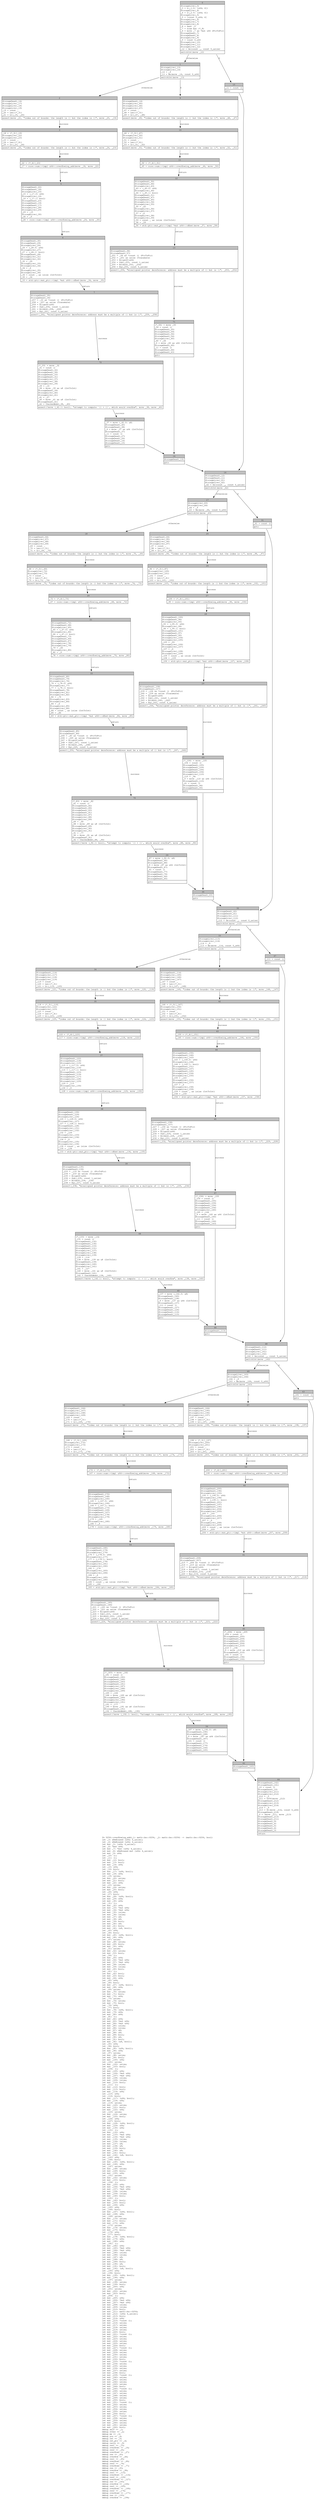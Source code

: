 digraph Mir_0_14005 {
    graph [fontname="Courier, monospace"];
    node [fontname="Courier, monospace"];
    edge [fontname="Courier, monospace"];
    label=<fn U256::overflowing_add(_1: math::bn::U256, _2: math::bn::U256) -&gt; (math::bn::U256, bool)<br align="left"/>let _3: &amp;ReErased [u64; 4_usize];<br align="left"/>let _4: &amp;ReErased [u64; 4_usize];<br align="left"/>let mut _5: [u64; 4_usize];<br align="left"/>let _6: *mut u64;<br align="left"/>let mut _7: *mut [u64; 4_usize];<br align="left"/>let mut _8: &amp;ReErased mut [u64; 4_usize];<br align="left"/>let mut _9: u64;<br align="left"/>let _10: ();<br align="left"/>let _11: ();<br align="left"/>let mut _12: bool;<br align="left"/>let mut _13: bool;<br align="left"/>let mut _14: u64;<br align="left"/>let _15: u64;<br align="left"/>let _16: bool;<br align="left"/>let mut _17: (u64, bool);<br align="left"/>let mut _18: u64;<br align="left"/>let _19: usize;<br align="left"/>let mut _20: usize;<br align="left"/>let mut _21: bool;<br align="left"/>let mut _22: u64;<br align="left"/>let _23: usize;<br align="left"/>let mut _24: usize;<br align="left"/>let mut _25: bool;<br align="left"/>let _26: u64;<br align="left"/>let _27: bool;<br align="left"/>let mut _28: (u64, bool);<br align="left"/>let mut _29: u64;<br align="left"/>let mut _30: u64;<br align="left"/>let _31: ();<br align="left"/>let mut _32: u64;<br align="left"/>let mut _33: *mut u64;<br align="left"/>let mut _34: *mut u64;<br align="left"/>let mut _35: isize;<br align="left"/>let mut _36: isize;<br align="left"/>let mut _37: u8;<br align="left"/>let mut _38: u8;<br align="left"/>let mut _39: bool;<br align="left"/>let mut _40: u8;<br align="left"/>let mut _41: bool;<br align="left"/>let mut _42: (u8, bool);<br align="left"/>let _43: u64;<br align="left"/>let _44: bool;<br align="left"/>let mut _45: (u64, bool);<br align="left"/>let mut _46: u64;<br align="left"/>let _47: usize;<br align="left"/>let mut _48: usize;<br align="left"/>let mut _49: bool;<br align="left"/>let mut _50: u64;<br align="left"/>let _51: usize;<br align="left"/>let mut _52: usize;<br align="left"/>let mut _53: bool;<br align="left"/>let _54: ();<br align="left"/>let mut _55: u64;<br align="left"/>let mut _56: *mut u64;<br align="left"/>let mut _57: *mut u64;<br align="left"/>let mut _58: isize;<br align="left"/>let mut _59: isize;<br align="left"/>let mut _60: bool;<br align="left"/>let _61: ();<br align="left"/>let mut _62: bool;<br align="left"/>let mut _63: bool;<br align="left"/>let mut _64: u64;<br align="left"/>let _65: u64;<br align="left"/>let _66: bool;<br align="left"/>let mut _67: (u64, bool);<br align="left"/>let mut _68: u64;<br align="left"/>let _69: usize;<br align="left"/>let mut _70: usize;<br align="left"/>let mut _71: bool;<br align="left"/>let mut _72: u64;<br align="left"/>let _73: usize;<br align="left"/>let mut _74: usize;<br align="left"/>let mut _75: bool;<br align="left"/>let _76: u64;<br align="left"/>let _77: bool;<br align="left"/>let mut _78: (u64, bool);<br align="left"/>let mut _79: u64;<br align="left"/>let mut _80: u64;<br align="left"/>let _81: ();<br align="left"/>let mut _82: u64;<br align="left"/>let mut _83: *mut u64;<br align="left"/>let mut _84: *mut u64;<br align="left"/>let mut _85: isize;<br align="left"/>let mut _86: isize;<br align="left"/>let mut _87: u8;<br align="left"/>let mut _88: u8;<br align="left"/>let mut _89: bool;<br align="left"/>let mut _90: u8;<br align="left"/>let mut _91: bool;<br align="left"/>let mut _92: (u8, bool);<br align="left"/>let _93: u64;<br align="left"/>let _94: bool;<br align="left"/>let mut _95: (u64, bool);<br align="left"/>let mut _96: u64;<br align="left"/>let _97: usize;<br align="left"/>let mut _98: usize;<br align="left"/>let mut _99: bool;<br align="left"/>let mut _100: u64;<br align="left"/>let _101: usize;<br align="left"/>let mut _102: usize;<br align="left"/>let mut _103: bool;<br align="left"/>let _104: ();<br align="left"/>let mut _105: u64;<br align="left"/>let mut _106: *mut u64;<br align="left"/>let mut _107: *mut u64;<br align="left"/>let mut _108: isize;<br align="left"/>let mut _109: isize;<br align="left"/>let mut _110: bool;<br align="left"/>let _111: ();<br align="left"/>let mut _112: bool;<br align="left"/>let mut _113: bool;<br align="left"/>let mut _114: u64;<br align="left"/>let _115: u64;<br align="left"/>let _116: bool;<br align="left"/>let mut _117: (u64, bool);<br align="left"/>let mut _118: u64;<br align="left"/>let _119: usize;<br align="left"/>let mut _120: usize;<br align="left"/>let mut _121: bool;<br align="left"/>let mut _122: u64;<br align="left"/>let _123: usize;<br align="left"/>let mut _124: usize;<br align="left"/>let mut _125: bool;<br align="left"/>let _126: u64;<br align="left"/>let _127: bool;<br align="left"/>let mut _128: (u64, bool);<br align="left"/>let mut _129: u64;<br align="left"/>let mut _130: u64;<br align="left"/>let _131: ();<br align="left"/>let mut _132: u64;<br align="left"/>let mut _133: *mut u64;<br align="left"/>let mut _134: *mut u64;<br align="left"/>let mut _135: isize;<br align="left"/>let mut _136: isize;<br align="left"/>let mut _137: u8;<br align="left"/>let mut _138: u8;<br align="left"/>let mut _139: bool;<br align="left"/>let mut _140: u8;<br align="left"/>let mut _141: bool;<br align="left"/>let mut _142: (u8, bool);<br align="left"/>let _143: u64;<br align="left"/>let _144: bool;<br align="left"/>let mut _145: (u64, bool);<br align="left"/>let mut _146: u64;<br align="left"/>let _147: usize;<br align="left"/>let mut _148: usize;<br align="left"/>let mut _149: bool;<br align="left"/>let mut _150: u64;<br align="left"/>let _151: usize;<br align="left"/>let mut _152: usize;<br align="left"/>let mut _153: bool;<br align="left"/>let _154: ();<br align="left"/>let mut _155: u64;<br align="left"/>let mut _156: *mut u64;<br align="left"/>let mut _157: *mut u64;<br align="left"/>let mut _158: isize;<br align="left"/>let mut _159: isize;<br align="left"/>let mut _160: bool;<br align="left"/>let _161: ();<br align="left"/>let mut _162: bool;<br align="left"/>let mut _163: bool;<br align="left"/>let mut _164: u64;<br align="left"/>let _165: u64;<br align="left"/>let _166: bool;<br align="left"/>let mut _167: (u64, bool);<br align="left"/>let mut _168: u64;<br align="left"/>let _169: usize;<br align="left"/>let mut _170: usize;<br align="left"/>let mut _171: bool;<br align="left"/>let mut _172: u64;<br align="left"/>let _173: usize;<br align="left"/>let mut _174: usize;<br align="left"/>let mut _175: bool;<br align="left"/>let _176: u64;<br align="left"/>let _177: bool;<br align="left"/>let mut _178: (u64, bool);<br align="left"/>let mut _179: u64;<br align="left"/>let mut _180: u64;<br align="left"/>let _181: ();<br align="left"/>let mut _182: u64;<br align="left"/>let mut _183: *mut u64;<br align="left"/>let mut _184: *mut u64;<br align="left"/>let mut _185: isize;<br align="left"/>let mut _186: isize;<br align="left"/>let mut _187: u8;<br align="left"/>let mut _188: u8;<br align="left"/>let mut _189: bool;<br align="left"/>let mut _190: u8;<br align="left"/>let mut _191: bool;<br align="left"/>let mut _192: (u8, bool);<br align="left"/>let _193: u64;<br align="left"/>let _194: bool;<br align="left"/>let mut _195: (u64, bool);<br align="left"/>let mut _196: u64;<br align="left"/>let _197: usize;<br align="left"/>let mut _198: usize;<br align="left"/>let mut _199: bool;<br align="left"/>let mut _200: u64;<br align="left"/>let _201: usize;<br align="left"/>let mut _202: usize;<br align="left"/>let mut _203: bool;<br align="left"/>let _204: ();<br align="left"/>let mut _205: u64;<br align="left"/>let mut _206: *mut u64;<br align="left"/>let mut _207: *mut u64;<br align="left"/>let mut _208: isize;<br align="left"/>let mut _209: isize;<br align="left"/>let mut _210: bool;<br align="left"/>let mut _211: math::bn::U256;<br align="left"/>let mut _212: [u64; 4_usize];<br align="left"/>let mut _213: bool;<br align="left"/>let mut _214: u64;<br align="left"/>let mut _215: *const ();<br align="left"/>let mut _216: usize;<br align="left"/>let mut _217: usize;<br align="left"/>let mut _218: usize;<br align="left"/>let mut _219: usize;<br align="left"/>let mut _220: bool;<br align="left"/>let mut _221: *const ();<br align="left"/>let mut _222: usize;<br align="left"/>let mut _223: usize;<br align="left"/>let mut _224: usize;<br align="left"/>let mut _225: usize;<br align="left"/>let mut _226: bool;<br align="left"/>let mut _227: *const ();<br align="left"/>let mut _228: usize;<br align="left"/>let mut _229: usize;<br align="left"/>let mut _230: usize;<br align="left"/>let mut _231: usize;<br align="left"/>let mut _232: bool;<br align="left"/>let mut _233: *const ();<br align="left"/>let mut _234: usize;<br align="left"/>let mut _235: usize;<br align="left"/>let mut _236: usize;<br align="left"/>let mut _237: usize;<br align="left"/>let mut _238: bool;<br align="left"/>let mut _239: *const ();<br align="left"/>let mut _240: usize;<br align="left"/>let mut _241: usize;<br align="left"/>let mut _242: usize;<br align="left"/>let mut _243: usize;<br align="left"/>let mut _244: bool;<br align="left"/>let mut _245: *const ();<br align="left"/>let mut _246: usize;<br align="left"/>let mut _247: usize;<br align="left"/>let mut _248: usize;<br align="left"/>let mut _249: usize;<br align="left"/>let mut _250: bool;<br align="left"/>let mut _251: *const ();<br align="left"/>let mut _252: usize;<br align="left"/>let mut _253: usize;<br align="left"/>let mut _254: usize;<br align="left"/>let mut _255: usize;<br align="left"/>let mut _256: bool;<br align="left"/>let mut _257: *const ();<br align="left"/>let mut _258: usize;<br align="left"/>let mut _259: usize;<br align="left"/>let mut _260: usize;<br align="left"/>let mut _261: usize;<br align="left"/>let mut _262: bool;<br align="left"/>debug self =&gt; _1;<br align="left"/>debug other =&gt; _2;<br align="left"/>debug me =&gt; _3;<br align="left"/>debug you =&gt; _4;<br align="left"/>debug ret =&gt; _5;<br align="left"/>debug ret_ptr =&gt; _6;<br align="left"/>debug carry =&gt; _9;<br align="left"/>debug res1 =&gt; _15;<br align="left"/>debug overflow1 =&gt; _16;<br align="left"/>debug res2 =&gt; _26;<br align="left"/>debug overflow2 =&gt; _27;<br align="left"/>debug res =&gt; _43;<br align="left"/>debug overflow =&gt; _44;<br align="left"/>debug res1 =&gt; _65;<br align="left"/>debug overflow1 =&gt; _66;<br align="left"/>debug res2 =&gt; _76;<br align="left"/>debug overflow2 =&gt; _77;<br align="left"/>debug res =&gt; _93;<br align="left"/>debug overflow =&gt; _94;<br align="left"/>debug res1 =&gt; _115;<br align="left"/>debug overflow1 =&gt; _116;<br align="left"/>debug res2 =&gt; _126;<br align="left"/>debug overflow2 =&gt; _127;<br align="left"/>debug res =&gt; _143;<br align="left"/>debug overflow =&gt; _144;<br align="left"/>debug res1 =&gt; _165;<br align="left"/>debug overflow1 =&gt; _166;<br align="left"/>debug res2 =&gt; _176;<br align="left"/>debug overflow2 =&gt; _177;<br align="left"/>debug res =&gt; _193;<br align="left"/>debug overflow =&gt; _194;<br align="left"/>>;
    bb0__0_14005 [shape="none", label=<<table border="0" cellborder="1" cellspacing="0"><tr><td bgcolor="gray" align="center" colspan="1">0</td></tr><tr><td align="left" balign="left">StorageLive(_3)<br/>_3 = &amp;(_1.0: [u64; 4])<br/>StorageLive(_4)<br/>_4 = &amp;(_2.0: [u64; 4])<br/>StorageLive(_5)<br/>_5 = [const 0_u64; 4]<br/>StorageLive(_6)<br/>StorageLive(_7)<br/>StorageLive(_8)<br/>_8 = &amp;mut _5<br/>_7 = &amp;raw mut (*_8)<br/>_6 = move _7 as *mut u64 (PtrToPtr)<br/>StorageDead(_7)<br/>StorageDead(_8)<br/>StorageLive(_9)<br/>_9 = const 0_u64<br/>StorageLive(_10)<br/>StorageLive(_11)<br/>StorageLive(_12)<br/>_12 = Ge(const _, const 0_usize)<br/></td></tr><tr><td align="left">switchInt(move _12)</td></tr></table>>];
    bb1__0_14005 [shape="none", label=<<table border="0" cellborder="1" cellspacing="0"><tr><td bgcolor="gray" align="center" colspan="1">1</td></tr><tr><td align="left" balign="left">StorageLive(_13)<br/>StorageLive(_14)<br/>_14 = _9<br/>_13 = Ne(move _14, const 0_u64)<br/></td></tr><tr><td align="left">switchInt(move _13)</td></tr></table>>];
    bb2__0_14005 [shape="none", label=<<table border="0" cellborder="1" cellspacing="0"><tr><td bgcolor="gray" align="center" colspan="1">2</td></tr><tr><td align="left" balign="left">StorageDead(_14)<br/>StorageLive(_17)<br/>StorageLive(_18)<br/>StorageLive(_19)<br/>_19 = const _<br/>_20 = Len((*_3))<br/>_21 = Lt(_19, _20)<br/></td></tr><tr><td align="left">assert(move _21, &quot;index out of bounds: the length is {} but the index is {}&quot;, move _20, _19)</td></tr></table>>];
    bb3__0_14005 [shape="none", label=<<table border="0" cellborder="1" cellspacing="0"><tr><td bgcolor="gray" align="center" colspan="1">3</td></tr><tr><td align="left" balign="left">_18 = (*_3)[_19]<br/>StorageLive(_22)<br/>StorageLive(_23)<br/>_23 = const _<br/>_24 = Len((*_4))<br/>_25 = Lt(_23, _24)<br/></td></tr><tr><td align="left">assert(move _25, &quot;index out of bounds: the length is {} but the index is {}&quot;, move _24, _23)</td></tr></table>>];
    bb4__0_14005 [shape="none", label=<<table border="0" cellborder="1" cellspacing="0"><tr><td bgcolor="gray" align="center" colspan="1">4</td></tr><tr><td align="left" balign="left">_22 = (*_4)[_23]<br/></td></tr><tr><td align="left">_17 = core::num::&lt;impl u64&gt;::overflowing_add(move _18, move _22)</td></tr></table>>];
    bb5__0_14005 [shape="none", label=<<table border="0" cellborder="1" cellspacing="0"><tr><td bgcolor="gray" align="center" colspan="1">5</td></tr><tr><td align="left" balign="left">StorageDead(_22)<br/>StorageDead(_18)<br/>StorageLive(_15)<br/>_15 = (_17.0: u64)<br/>StorageLive(_16)<br/>_16 = (_17.1: bool)<br/>StorageDead(_23)<br/>StorageDead(_19)<br/>StorageDead(_17)<br/>StorageLive(_28)<br/>StorageLive(_29)<br/>_29 = _15<br/>StorageLive(_30)<br/>_30 = _9<br/></td></tr><tr><td align="left">_28 = core::num::&lt;impl u64&gt;::overflowing_add(move _29, move _30)</td></tr></table>>];
    bb6__0_14005 [shape="none", label=<<table border="0" cellborder="1" cellspacing="0"><tr><td bgcolor="gray" align="center" colspan="1">6</td></tr><tr><td align="left" balign="left">StorageDead(_30)<br/>StorageDead(_29)<br/>StorageLive(_26)<br/>_26 = (_28.0: u64)<br/>StorageLive(_27)<br/>_27 = (_28.1: bool)<br/>StorageDead(_28)<br/>StorageLive(_31)<br/>StorageLive(_32)<br/>_32 = _26<br/>StorageLive(_33)<br/>StorageLive(_34)<br/>_34 = _6<br/>StorageLive(_35)<br/>StorageLive(_36)<br/>_36 = const _ as isize (IntToInt)<br/>_35 = _36<br/></td></tr><tr><td align="left">_33 = std::ptr::mut_ptr::&lt;impl *mut u64&gt;::offset(move _34, move _35)</td></tr></table>>];
    bb7__0_14005 [shape="none", label=<<table border="0" cellborder="1" cellspacing="0"><tr><td bgcolor="gray" align="center" colspan="1">7</td></tr><tr><td align="left" balign="left">StorageDead(_35)<br/>StorageDead(_34)<br/>_257 = _33 as *const () (PtrToPtr)<br/>_258 = _257 as usize (Transmute)<br/>_259 = AlignOf(u64)<br/>_260 = Sub(_259, const 1_usize)<br/>_261 = BitAnd(_258, _260)<br/>_262 = Eq(_261, const 0_usize)<br/></td></tr><tr><td align="left">assert(_262, &quot;misaligned pointer dereference: address must be a multiple of {} but is {}&quot;, _259, _258)</td></tr></table>>];
    bb8__0_14005 [shape="none", label=<<table border="0" cellborder="1" cellspacing="0"><tr><td bgcolor="gray" align="center" colspan="1">8</td></tr><tr><td align="left" balign="left">_37 = move (_42.0: u8)<br/>StorageDead(_40)<br/>StorageDead(_38)<br/>_9 = move _37 as u64 (IntToInt)<br/>StorageDead(_37)<br/>_11 = const ()<br/>StorageDead(_27)<br/>StorageDead(_26)<br/>StorageDead(_16)<br/>StorageDead(_15)<br/></td></tr><tr><td align="left">goto</td></tr></table>>];
    bb9__0_14005 [shape="none", label=<<table border="0" cellborder="1" cellspacing="0"><tr><td bgcolor="gray" align="center" colspan="1">9</td></tr><tr><td align="left" balign="left">StorageDead(_14)<br/>StorageLive(_45)<br/>StorageLive(_46)<br/>StorageLive(_47)<br/>_47 = const _<br/>_48 = Len((*_3))<br/>_49 = Lt(_47, _48)<br/></td></tr><tr><td align="left">assert(move _49, &quot;index out of bounds: the length is {} but the index is {}&quot;, move _48, _47)</td></tr></table>>];
    bb10__0_14005 [shape="none", label=<<table border="0" cellborder="1" cellspacing="0"><tr><td bgcolor="gray" align="center" colspan="1">10</td></tr><tr><td align="left" balign="left">_46 = (*_3)[_47]<br/>StorageLive(_50)<br/>StorageLive(_51)<br/>_51 = const _<br/>_52 = Len((*_4))<br/>_53 = Lt(_51, _52)<br/></td></tr><tr><td align="left">assert(move _53, &quot;index out of bounds: the length is {} but the index is {}&quot;, move _52, _51)</td></tr></table>>];
    bb11__0_14005 [shape="none", label=<<table border="0" cellborder="1" cellspacing="0"><tr><td bgcolor="gray" align="center" colspan="1">11</td></tr><tr><td align="left" balign="left">_50 = (*_4)[_51]<br/></td></tr><tr><td align="left">_45 = core::num::&lt;impl u64&gt;::overflowing_add(move _46, move _50)</td></tr></table>>];
    bb12__0_14005 [shape="none", label=<<table border="0" cellborder="1" cellspacing="0"><tr><td bgcolor="gray" align="center" colspan="1">12</td></tr><tr><td align="left" balign="left">StorageDead(_50)<br/>StorageDead(_46)<br/>StorageLive(_43)<br/>_43 = (_45.0: u64)<br/>StorageLive(_44)<br/>_44 = (_45.1: bool)<br/>StorageDead(_51)<br/>StorageDead(_47)<br/>StorageDead(_45)<br/>StorageLive(_54)<br/>StorageLive(_55)<br/>_55 = _43<br/>StorageLive(_56)<br/>StorageLive(_57)<br/>_57 = _6<br/>StorageLive(_58)<br/>StorageLive(_59)<br/>_59 = const _ as isize (IntToInt)<br/>_58 = _59<br/></td></tr><tr><td align="left">_56 = std::ptr::mut_ptr::&lt;impl *mut u64&gt;::offset(move _57, move _58)</td></tr></table>>];
    bb13__0_14005 [shape="none", label=<<table border="0" cellborder="1" cellspacing="0"><tr><td bgcolor="gray" align="center" colspan="1">13</td></tr><tr><td align="left" balign="left">StorageDead(_58)<br/>StorageDead(_57)<br/>_251 = _56 as *const () (PtrToPtr)<br/>_252 = _251 as usize (Transmute)<br/>_253 = AlignOf(u64)<br/>_254 = Sub(_253, const 1_usize)<br/>_255 = BitAnd(_252, _254)<br/>_256 = Eq(_255, const 0_usize)<br/></td></tr><tr><td align="left">assert(_256, &quot;misaligned pointer dereference: address must be a multiple of {} but is {}&quot;, _253, _252)</td></tr></table>>];
    bb14__0_14005 [shape="none", label=<<table border="0" cellborder="1" cellspacing="0"><tr><td bgcolor="gray" align="center" colspan="1">14</td></tr><tr><td align="left" balign="left">StorageDead(_13)<br/></td></tr><tr><td align="left">goto</td></tr></table>>];
    bb15__0_14005 [shape="none", label=<<table border="0" cellborder="1" cellspacing="0"><tr><td bgcolor="gray" align="center" colspan="1">15</td></tr><tr><td align="left" balign="left">_11 = const ()<br/></td></tr><tr><td align="left">goto</td></tr></table>>];
    bb16__0_14005 [shape="none", label=<<table border="0" cellborder="1" cellspacing="0"><tr><td bgcolor="gray" align="center" colspan="1">16</td></tr><tr><td align="left" balign="left">StorageDead(_12)<br/>StorageDead(_11)<br/>StorageLive(_61)<br/>StorageLive(_62)<br/>_62 = Ge(const _, const 0_usize)<br/></td></tr><tr><td align="left">switchInt(move _62)</td></tr></table>>];
    bb17__0_14005 [shape="none", label=<<table border="0" cellborder="1" cellspacing="0"><tr><td bgcolor="gray" align="center" colspan="1">17</td></tr><tr><td align="left" balign="left">StorageLive(_63)<br/>StorageLive(_64)<br/>_64 = _9<br/>_63 = Ne(move _64, const 0_u64)<br/></td></tr><tr><td align="left">switchInt(move _63)</td></tr></table>>];
    bb18__0_14005 [shape="none", label=<<table border="0" cellborder="1" cellspacing="0"><tr><td bgcolor="gray" align="center" colspan="1">18</td></tr><tr><td align="left" balign="left">StorageDead(_64)<br/>StorageLive(_67)<br/>StorageLive(_68)<br/>StorageLive(_69)<br/>_69 = const _<br/>_70 = Len((*_3))<br/>_71 = Lt(_69, _70)<br/></td></tr><tr><td align="left">assert(move _71, &quot;index out of bounds: the length is {} but the index is {}&quot;, move _70, _69)</td></tr></table>>];
    bb19__0_14005 [shape="none", label=<<table border="0" cellborder="1" cellspacing="0"><tr><td bgcolor="gray" align="center" colspan="1">19</td></tr><tr><td align="left" balign="left">_68 = (*_3)[_69]<br/>StorageLive(_72)<br/>StorageLive(_73)<br/>_73 = const _<br/>_74 = Len((*_4))<br/>_75 = Lt(_73, _74)<br/></td></tr><tr><td align="left">assert(move _75, &quot;index out of bounds: the length is {} but the index is {}&quot;, move _74, _73)</td></tr></table>>];
    bb20__0_14005 [shape="none", label=<<table border="0" cellborder="1" cellspacing="0"><tr><td bgcolor="gray" align="center" colspan="1">20</td></tr><tr><td align="left" balign="left">_72 = (*_4)[_73]<br/></td></tr><tr><td align="left">_67 = core::num::&lt;impl u64&gt;::overflowing_add(move _68, move _72)</td></tr></table>>];
    bb21__0_14005 [shape="none", label=<<table border="0" cellborder="1" cellspacing="0"><tr><td bgcolor="gray" align="center" colspan="1">21</td></tr><tr><td align="left" balign="left">StorageDead(_72)<br/>StorageDead(_68)<br/>StorageLive(_65)<br/>_65 = (_67.0: u64)<br/>StorageLive(_66)<br/>_66 = (_67.1: bool)<br/>StorageDead(_73)<br/>StorageDead(_69)<br/>StorageDead(_67)<br/>StorageLive(_78)<br/>StorageLive(_79)<br/>_79 = _65<br/>StorageLive(_80)<br/>_80 = _9<br/></td></tr><tr><td align="left">_78 = core::num::&lt;impl u64&gt;::overflowing_add(move _79, move _80)</td></tr></table>>];
    bb22__0_14005 [shape="none", label=<<table border="0" cellborder="1" cellspacing="0"><tr><td bgcolor="gray" align="center" colspan="1">22</td></tr><tr><td align="left" balign="left">StorageDead(_80)<br/>StorageDead(_79)<br/>StorageLive(_76)<br/>_76 = (_78.0: u64)<br/>StorageLive(_77)<br/>_77 = (_78.1: bool)<br/>StorageDead(_78)<br/>StorageLive(_81)<br/>StorageLive(_82)<br/>_82 = _76<br/>StorageLive(_83)<br/>StorageLive(_84)<br/>_84 = _6<br/>StorageLive(_85)<br/>StorageLive(_86)<br/>_86 = const _ as isize (IntToInt)<br/>_85 = _86<br/></td></tr><tr><td align="left">_83 = std::ptr::mut_ptr::&lt;impl *mut u64&gt;::offset(move _84, move _85)</td></tr></table>>];
    bb23__0_14005 [shape="none", label=<<table border="0" cellborder="1" cellspacing="0"><tr><td bgcolor="gray" align="center" colspan="1">23</td></tr><tr><td align="left" balign="left">StorageDead(_85)<br/>StorageDead(_84)<br/>_245 = _83 as *const () (PtrToPtr)<br/>_246 = _245 as usize (Transmute)<br/>_247 = AlignOf(u64)<br/>_248 = Sub(_247, const 1_usize)<br/>_249 = BitAnd(_246, _248)<br/>_250 = Eq(_249, const 0_usize)<br/></td></tr><tr><td align="left">assert(_250, &quot;misaligned pointer dereference: address must be a multiple of {} but is {}&quot;, _247, _246)</td></tr></table>>];
    bb24__0_14005 [shape="none", label=<<table border="0" cellborder="1" cellspacing="0"><tr><td bgcolor="gray" align="center" colspan="1">24</td></tr><tr><td align="left" balign="left">_87 = move (_92.0: u8)<br/>StorageDead(_90)<br/>StorageDead(_88)<br/>_9 = move _87 as u64 (IntToInt)<br/>StorageDead(_87)<br/>_61 = const ()<br/>StorageDead(_77)<br/>StorageDead(_76)<br/>StorageDead(_66)<br/>StorageDead(_65)<br/></td></tr><tr><td align="left">goto</td></tr></table>>];
    bb25__0_14005 [shape="none", label=<<table border="0" cellborder="1" cellspacing="0"><tr><td bgcolor="gray" align="center" colspan="1">25</td></tr><tr><td align="left" balign="left">StorageDead(_64)<br/>StorageLive(_95)<br/>StorageLive(_96)<br/>StorageLive(_97)<br/>_97 = const _<br/>_98 = Len((*_3))<br/>_99 = Lt(_97, _98)<br/></td></tr><tr><td align="left">assert(move _99, &quot;index out of bounds: the length is {} but the index is {}&quot;, move _98, _97)</td></tr></table>>];
    bb26__0_14005 [shape="none", label=<<table border="0" cellborder="1" cellspacing="0"><tr><td bgcolor="gray" align="center" colspan="1">26</td></tr><tr><td align="left" balign="left">_96 = (*_3)[_97]<br/>StorageLive(_100)<br/>StorageLive(_101)<br/>_101 = const _<br/>_102 = Len((*_4))<br/>_103 = Lt(_101, _102)<br/></td></tr><tr><td align="left">assert(move _103, &quot;index out of bounds: the length is {} but the index is {}&quot;, move _102, _101)</td></tr></table>>];
    bb27__0_14005 [shape="none", label=<<table border="0" cellborder="1" cellspacing="0"><tr><td bgcolor="gray" align="center" colspan="1">27</td></tr><tr><td align="left" balign="left">_100 = (*_4)[_101]<br/></td></tr><tr><td align="left">_95 = core::num::&lt;impl u64&gt;::overflowing_add(move _96, move _100)</td></tr></table>>];
    bb28__0_14005 [shape="none", label=<<table border="0" cellborder="1" cellspacing="0"><tr><td bgcolor="gray" align="center" colspan="1">28</td></tr><tr><td align="left" balign="left">StorageDead(_100)<br/>StorageDead(_96)<br/>StorageLive(_93)<br/>_93 = (_95.0: u64)<br/>StorageLive(_94)<br/>_94 = (_95.1: bool)<br/>StorageDead(_101)<br/>StorageDead(_97)<br/>StorageDead(_95)<br/>StorageLive(_104)<br/>StorageLive(_105)<br/>_105 = _93<br/>StorageLive(_106)<br/>StorageLive(_107)<br/>_107 = _6<br/>StorageLive(_108)<br/>StorageLive(_109)<br/>_109 = const _ as isize (IntToInt)<br/>_108 = _109<br/></td></tr><tr><td align="left">_106 = std::ptr::mut_ptr::&lt;impl *mut u64&gt;::offset(move _107, move _108)</td></tr></table>>];
    bb29__0_14005 [shape="none", label=<<table border="0" cellborder="1" cellspacing="0"><tr><td bgcolor="gray" align="center" colspan="1">29</td></tr><tr><td align="left" balign="left">StorageDead(_108)<br/>StorageDead(_107)<br/>_239 = _106 as *const () (PtrToPtr)<br/>_240 = _239 as usize (Transmute)<br/>_241 = AlignOf(u64)<br/>_242 = Sub(_241, const 1_usize)<br/>_243 = BitAnd(_240, _242)<br/>_244 = Eq(_243, const 0_usize)<br/></td></tr><tr><td align="left">assert(_244, &quot;misaligned pointer dereference: address must be a multiple of {} but is {}&quot;, _241, _240)</td></tr></table>>];
    bb30__0_14005 [shape="none", label=<<table border="0" cellborder="1" cellspacing="0"><tr><td bgcolor="gray" align="center" colspan="1">30</td></tr><tr><td align="left" balign="left">StorageDead(_63)<br/></td></tr><tr><td align="left">goto</td></tr></table>>];
    bb31__0_14005 [shape="none", label=<<table border="0" cellborder="1" cellspacing="0"><tr><td bgcolor="gray" align="center" colspan="1">31</td></tr><tr><td align="left" balign="left">_61 = const ()<br/></td></tr><tr><td align="left">goto</td></tr></table>>];
    bb32__0_14005 [shape="none", label=<<table border="0" cellborder="1" cellspacing="0"><tr><td bgcolor="gray" align="center" colspan="1">32</td></tr><tr><td align="left" balign="left">StorageDead(_62)<br/>StorageDead(_61)<br/>StorageLive(_111)<br/>StorageLive(_112)<br/>_112 = Ge(const _, const 0_usize)<br/></td></tr><tr><td align="left">switchInt(move _112)</td></tr></table>>];
    bb33__0_14005 [shape="none", label=<<table border="0" cellborder="1" cellspacing="0"><tr><td bgcolor="gray" align="center" colspan="1">33</td></tr><tr><td align="left" balign="left">StorageLive(_113)<br/>StorageLive(_114)<br/>_114 = _9<br/>_113 = Ne(move _114, const 0_u64)<br/></td></tr><tr><td align="left">switchInt(move _113)</td></tr></table>>];
    bb34__0_14005 [shape="none", label=<<table border="0" cellborder="1" cellspacing="0"><tr><td bgcolor="gray" align="center" colspan="1">34</td></tr><tr><td align="left" balign="left">StorageDead(_114)<br/>StorageLive(_117)<br/>StorageLive(_118)<br/>StorageLive(_119)<br/>_119 = const _<br/>_120 = Len((*_3))<br/>_121 = Lt(_119, _120)<br/></td></tr><tr><td align="left">assert(move _121, &quot;index out of bounds: the length is {} but the index is {}&quot;, move _120, _119)</td></tr></table>>];
    bb35__0_14005 [shape="none", label=<<table border="0" cellborder="1" cellspacing="0"><tr><td bgcolor="gray" align="center" colspan="1">35</td></tr><tr><td align="left" balign="left">_118 = (*_3)[_119]<br/>StorageLive(_122)<br/>StorageLive(_123)<br/>_123 = const _<br/>_124 = Len((*_4))<br/>_125 = Lt(_123, _124)<br/></td></tr><tr><td align="left">assert(move _125, &quot;index out of bounds: the length is {} but the index is {}&quot;, move _124, _123)</td></tr></table>>];
    bb36__0_14005 [shape="none", label=<<table border="0" cellborder="1" cellspacing="0"><tr><td bgcolor="gray" align="center" colspan="1">36</td></tr><tr><td align="left" balign="left">_122 = (*_4)[_123]<br/></td></tr><tr><td align="left">_117 = core::num::&lt;impl u64&gt;::overflowing_add(move _118, move _122)</td></tr></table>>];
    bb37__0_14005 [shape="none", label=<<table border="0" cellborder="1" cellspacing="0"><tr><td bgcolor="gray" align="center" colspan="1">37</td></tr><tr><td align="left" balign="left">StorageDead(_122)<br/>StorageDead(_118)<br/>StorageLive(_115)<br/>_115 = (_117.0: u64)<br/>StorageLive(_116)<br/>_116 = (_117.1: bool)<br/>StorageDead(_123)<br/>StorageDead(_119)<br/>StorageDead(_117)<br/>StorageLive(_128)<br/>StorageLive(_129)<br/>_129 = _115<br/>StorageLive(_130)<br/>_130 = _9<br/></td></tr><tr><td align="left">_128 = core::num::&lt;impl u64&gt;::overflowing_add(move _129, move _130)</td></tr></table>>];
    bb38__0_14005 [shape="none", label=<<table border="0" cellborder="1" cellspacing="0"><tr><td bgcolor="gray" align="center" colspan="1">38</td></tr><tr><td align="left" balign="left">StorageDead(_130)<br/>StorageDead(_129)<br/>StorageLive(_126)<br/>_126 = (_128.0: u64)<br/>StorageLive(_127)<br/>_127 = (_128.1: bool)<br/>StorageDead(_128)<br/>StorageLive(_131)<br/>StorageLive(_132)<br/>_132 = _126<br/>StorageLive(_133)<br/>StorageLive(_134)<br/>_134 = _6<br/>StorageLive(_135)<br/>StorageLive(_136)<br/>_136 = const _ as isize (IntToInt)<br/>_135 = _136<br/></td></tr><tr><td align="left">_133 = std::ptr::mut_ptr::&lt;impl *mut u64&gt;::offset(move _134, move _135)</td></tr></table>>];
    bb39__0_14005 [shape="none", label=<<table border="0" cellborder="1" cellspacing="0"><tr><td bgcolor="gray" align="center" colspan="1">39</td></tr><tr><td align="left" balign="left">StorageDead(_135)<br/>StorageDead(_134)<br/>_233 = _133 as *const () (PtrToPtr)<br/>_234 = _233 as usize (Transmute)<br/>_235 = AlignOf(u64)<br/>_236 = Sub(_235, const 1_usize)<br/>_237 = BitAnd(_234, _236)<br/>_238 = Eq(_237, const 0_usize)<br/></td></tr><tr><td align="left">assert(_238, &quot;misaligned pointer dereference: address must be a multiple of {} but is {}&quot;, _235, _234)</td></tr></table>>];
    bb40__0_14005 [shape="none", label=<<table border="0" cellborder="1" cellspacing="0"><tr><td bgcolor="gray" align="center" colspan="1">40</td></tr><tr><td align="left" balign="left">_137 = move (_142.0: u8)<br/>StorageDead(_140)<br/>StorageDead(_138)<br/>_9 = move _137 as u64 (IntToInt)<br/>StorageDead(_137)<br/>_111 = const ()<br/>StorageDead(_127)<br/>StorageDead(_126)<br/>StorageDead(_116)<br/>StorageDead(_115)<br/></td></tr><tr><td align="left">goto</td></tr></table>>];
    bb41__0_14005 [shape="none", label=<<table border="0" cellborder="1" cellspacing="0"><tr><td bgcolor="gray" align="center" colspan="1">41</td></tr><tr><td align="left" balign="left">StorageDead(_114)<br/>StorageLive(_145)<br/>StorageLive(_146)<br/>StorageLive(_147)<br/>_147 = const _<br/>_148 = Len((*_3))<br/>_149 = Lt(_147, _148)<br/></td></tr><tr><td align="left">assert(move _149, &quot;index out of bounds: the length is {} but the index is {}&quot;, move _148, _147)</td></tr></table>>];
    bb42__0_14005 [shape="none", label=<<table border="0" cellborder="1" cellspacing="0"><tr><td bgcolor="gray" align="center" colspan="1">42</td></tr><tr><td align="left" balign="left">_146 = (*_3)[_147]<br/>StorageLive(_150)<br/>StorageLive(_151)<br/>_151 = const _<br/>_152 = Len((*_4))<br/>_153 = Lt(_151, _152)<br/></td></tr><tr><td align="left">assert(move _153, &quot;index out of bounds: the length is {} but the index is {}&quot;, move _152, _151)</td></tr></table>>];
    bb43__0_14005 [shape="none", label=<<table border="0" cellborder="1" cellspacing="0"><tr><td bgcolor="gray" align="center" colspan="1">43</td></tr><tr><td align="left" balign="left">_150 = (*_4)[_151]<br/></td></tr><tr><td align="left">_145 = core::num::&lt;impl u64&gt;::overflowing_add(move _146, move _150)</td></tr></table>>];
    bb44__0_14005 [shape="none", label=<<table border="0" cellborder="1" cellspacing="0"><tr><td bgcolor="gray" align="center" colspan="1">44</td></tr><tr><td align="left" balign="left">StorageDead(_150)<br/>StorageDead(_146)<br/>StorageLive(_143)<br/>_143 = (_145.0: u64)<br/>StorageLive(_144)<br/>_144 = (_145.1: bool)<br/>StorageDead(_151)<br/>StorageDead(_147)<br/>StorageDead(_145)<br/>StorageLive(_154)<br/>StorageLive(_155)<br/>_155 = _143<br/>StorageLive(_156)<br/>StorageLive(_157)<br/>_157 = _6<br/>StorageLive(_158)<br/>StorageLive(_159)<br/>_159 = const _ as isize (IntToInt)<br/>_158 = _159<br/></td></tr><tr><td align="left">_156 = std::ptr::mut_ptr::&lt;impl *mut u64&gt;::offset(move _157, move _158)</td></tr></table>>];
    bb45__0_14005 [shape="none", label=<<table border="0" cellborder="1" cellspacing="0"><tr><td bgcolor="gray" align="center" colspan="1">45</td></tr><tr><td align="left" balign="left">StorageDead(_158)<br/>StorageDead(_157)<br/>_227 = _156 as *const () (PtrToPtr)<br/>_228 = _227 as usize (Transmute)<br/>_229 = AlignOf(u64)<br/>_230 = Sub(_229, const 1_usize)<br/>_231 = BitAnd(_228, _230)<br/>_232 = Eq(_231, const 0_usize)<br/></td></tr><tr><td align="left">assert(_232, &quot;misaligned pointer dereference: address must be a multiple of {} but is {}&quot;, _229, _228)</td></tr></table>>];
    bb46__0_14005 [shape="none", label=<<table border="0" cellborder="1" cellspacing="0"><tr><td bgcolor="gray" align="center" colspan="1">46</td></tr><tr><td align="left" balign="left">StorageDead(_113)<br/></td></tr><tr><td align="left">goto</td></tr></table>>];
    bb47__0_14005 [shape="none", label=<<table border="0" cellborder="1" cellspacing="0"><tr><td bgcolor="gray" align="center" colspan="1">47</td></tr><tr><td align="left" balign="left">_111 = const ()<br/></td></tr><tr><td align="left">goto</td></tr></table>>];
    bb48__0_14005 [shape="none", label=<<table border="0" cellborder="1" cellspacing="0"><tr><td bgcolor="gray" align="center" colspan="1">48</td></tr><tr><td align="left" balign="left">StorageDead(_112)<br/>StorageDead(_111)<br/>StorageLive(_161)<br/>StorageLive(_162)<br/>_162 = Ge(const _, const 0_usize)<br/></td></tr><tr><td align="left">switchInt(move _162)</td></tr></table>>];
    bb49__0_14005 [shape="none", label=<<table border="0" cellborder="1" cellspacing="0"><tr><td bgcolor="gray" align="center" colspan="1">49</td></tr><tr><td align="left" balign="left">StorageLive(_163)<br/>StorageLive(_164)<br/>_164 = _9<br/>_163 = Ne(move _164, const 0_u64)<br/></td></tr><tr><td align="left">switchInt(move _163)</td></tr></table>>];
    bb50__0_14005 [shape="none", label=<<table border="0" cellborder="1" cellspacing="0"><tr><td bgcolor="gray" align="center" colspan="1">50</td></tr><tr><td align="left" balign="left">StorageDead(_164)<br/>StorageLive(_167)<br/>StorageLive(_168)<br/>StorageLive(_169)<br/>_169 = const _<br/>_170 = Len((*_3))<br/>_171 = Lt(_169, _170)<br/></td></tr><tr><td align="left">assert(move _171, &quot;index out of bounds: the length is {} but the index is {}&quot;, move _170, _169)</td></tr></table>>];
    bb51__0_14005 [shape="none", label=<<table border="0" cellborder="1" cellspacing="0"><tr><td bgcolor="gray" align="center" colspan="1">51</td></tr><tr><td align="left" balign="left">_168 = (*_3)[_169]<br/>StorageLive(_172)<br/>StorageLive(_173)<br/>_173 = const _<br/>_174 = Len((*_4))<br/>_175 = Lt(_173, _174)<br/></td></tr><tr><td align="left">assert(move _175, &quot;index out of bounds: the length is {} but the index is {}&quot;, move _174, _173)</td></tr></table>>];
    bb52__0_14005 [shape="none", label=<<table border="0" cellborder="1" cellspacing="0"><tr><td bgcolor="gray" align="center" colspan="1">52</td></tr><tr><td align="left" balign="left">_172 = (*_4)[_173]<br/></td></tr><tr><td align="left">_167 = core::num::&lt;impl u64&gt;::overflowing_add(move _168, move _172)</td></tr></table>>];
    bb53__0_14005 [shape="none", label=<<table border="0" cellborder="1" cellspacing="0"><tr><td bgcolor="gray" align="center" colspan="1">53</td></tr><tr><td align="left" balign="left">StorageDead(_172)<br/>StorageDead(_168)<br/>StorageLive(_165)<br/>_165 = (_167.0: u64)<br/>StorageLive(_166)<br/>_166 = (_167.1: bool)<br/>StorageDead(_173)<br/>StorageDead(_169)<br/>StorageDead(_167)<br/>StorageLive(_178)<br/>StorageLive(_179)<br/>_179 = _165<br/>StorageLive(_180)<br/>_180 = _9<br/></td></tr><tr><td align="left">_178 = core::num::&lt;impl u64&gt;::overflowing_add(move _179, move _180)</td></tr></table>>];
    bb54__0_14005 [shape="none", label=<<table border="0" cellborder="1" cellspacing="0"><tr><td bgcolor="gray" align="center" colspan="1">54</td></tr><tr><td align="left" balign="left">StorageDead(_180)<br/>StorageDead(_179)<br/>StorageLive(_176)<br/>_176 = (_178.0: u64)<br/>StorageLive(_177)<br/>_177 = (_178.1: bool)<br/>StorageDead(_178)<br/>StorageLive(_181)<br/>StorageLive(_182)<br/>_182 = _176<br/>StorageLive(_183)<br/>StorageLive(_184)<br/>_184 = _6<br/>StorageLive(_185)<br/>StorageLive(_186)<br/>_186 = const _ as isize (IntToInt)<br/>_185 = _186<br/></td></tr><tr><td align="left">_183 = std::ptr::mut_ptr::&lt;impl *mut u64&gt;::offset(move _184, move _185)</td></tr></table>>];
    bb55__0_14005 [shape="none", label=<<table border="0" cellborder="1" cellspacing="0"><tr><td bgcolor="gray" align="center" colspan="1">55</td></tr><tr><td align="left" balign="left">StorageDead(_185)<br/>StorageDead(_184)<br/>_221 = _183 as *const () (PtrToPtr)<br/>_222 = _221 as usize (Transmute)<br/>_223 = AlignOf(u64)<br/>_224 = Sub(_223, const 1_usize)<br/>_225 = BitAnd(_222, _224)<br/>_226 = Eq(_225, const 0_usize)<br/></td></tr><tr><td align="left">assert(_226, &quot;misaligned pointer dereference: address must be a multiple of {} but is {}&quot;, _223, _222)</td></tr></table>>];
    bb56__0_14005 [shape="none", label=<<table border="0" cellborder="1" cellspacing="0"><tr><td bgcolor="gray" align="center" colspan="1">56</td></tr><tr><td align="left" balign="left">_187 = move (_192.0: u8)<br/>StorageDead(_190)<br/>StorageDead(_188)<br/>_9 = move _187 as u64 (IntToInt)<br/>StorageDead(_187)<br/>_161 = const ()<br/>StorageDead(_177)<br/>StorageDead(_176)<br/>StorageDead(_166)<br/>StorageDead(_165)<br/></td></tr><tr><td align="left">goto</td></tr></table>>];
    bb57__0_14005 [shape="none", label=<<table border="0" cellborder="1" cellspacing="0"><tr><td bgcolor="gray" align="center" colspan="1">57</td></tr><tr><td align="left" balign="left">StorageDead(_164)<br/>StorageLive(_195)<br/>StorageLive(_196)<br/>StorageLive(_197)<br/>_197 = const _<br/>_198 = Len((*_3))<br/>_199 = Lt(_197, _198)<br/></td></tr><tr><td align="left">assert(move _199, &quot;index out of bounds: the length is {} but the index is {}&quot;, move _198, _197)</td></tr></table>>];
    bb58__0_14005 [shape="none", label=<<table border="0" cellborder="1" cellspacing="0"><tr><td bgcolor="gray" align="center" colspan="1">58</td></tr><tr><td align="left" balign="left">_196 = (*_3)[_197]<br/>StorageLive(_200)<br/>StorageLive(_201)<br/>_201 = const _<br/>_202 = Len((*_4))<br/>_203 = Lt(_201, _202)<br/></td></tr><tr><td align="left">assert(move _203, &quot;index out of bounds: the length is {} but the index is {}&quot;, move _202, _201)</td></tr></table>>];
    bb59__0_14005 [shape="none", label=<<table border="0" cellborder="1" cellspacing="0"><tr><td bgcolor="gray" align="center" colspan="1">59</td></tr><tr><td align="left" balign="left">_200 = (*_4)[_201]<br/></td></tr><tr><td align="left">_195 = core::num::&lt;impl u64&gt;::overflowing_add(move _196, move _200)</td></tr></table>>];
    bb60__0_14005 [shape="none", label=<<table border="0" cellborder="1" cellspacing="0"><tr><td bgcolor="gray" align="center" colspan="1">60</td></tr><tr><td align="left" balign="left">StorageDead(_200)<br/>StorageDead(_196)<br/>StorageLive(_193)<br/>_193 = (_195.0: u64)<br/>StorageLive(_194)<br/>_194 = (_195.1: bool)<br/>StorageDead(_201)<br/>StorageDead(_197)<br/>StorageDead(_195)<br/>StorageLive(_204)<br/>StorageLive(_205)<br/>_205 = _193<br/>StorageLive(_206)<br/>StorageLive(_207)<br/>_207 = _6<br/>StorageLive(_208)<br/>StorageLive(_209)<br/>_209 = const _ as isize (IntToInt)<br/>_208 = _209<br/></td></tr><tr><td align="left">_206 = std::ptr::mut_ptr::&lt;impl *mut u64&gt;::offset(move _207, move _208)</td></tr></table>>];
    bb61__0_14005 [shape="none", label=<<table border="0" cellborder="1" cellspacing="0"><tr><td bgcolor="gray" align="center" colspan="1">61</td></tr><tr><td align="left" balign="left">StorageDead(_208)<br/>StorageDead(_207)<br/>_215 = _206 as *const () (PtrToPtr)<br/>_216 = _215 as usize (Transmute)<br/>_217 = AlignOf(u64)<br/>_218 = Sub(_217, const 1_usize)<br/>_219 = BitAnd(_216, _218)<br/>_220 = Eq(_219, const 0_usize)<br/></td></tr><tr><td align="left">assert(_220, &quot;misaligned pointer dereference: address must be a multiple of {} but is {}&quot;, _217, _216)</td></tr></table>>];
    bb62__0_14005 [shape="none", label=<<table border="0" cellborder="1" cellspacing="0"><tr><td bgcolor="gray" align="center" colspan="1">62</td></tr><tr><td align="left" balign="left">StorageDead(_163)<br/></td></tr><tr><td align="left">goto</td></tr></table>>];
    bb63__0_14005 [shape="none", label=<<table border="0" cellborder="1" cellspacing="0"><tr><td bgcolor="gray" align="center" colspan="1">63</td></tr><tr><td align="left" balign="left">_161 = const ()<br/></td></tr><tr><td align="left">goto</td></tr></table>>];
    bb64__0_14005 [shape="none", label=<<table border="0" cellborder="1" cellspacing="0"><tr><td bgcolor="gray" align="center" colspan="1">64</td></tr><tr><td align="left" balign="left">StorageDead(_162)<br/>StorageDead(_161)<br/>_10 = const ()<br/>StorageDead(_10)<br/>StorageLive(_211)<br/>StorageLive(_212)<br/>_212 = _5<br/>_211 = U256(move _212)<br/>StorageDead(_212)<br/>StorageLive(_213)<br/>StorageLive(_214)<br/>_214 = _9<br/>_213 = Gt(move _214, const 0_u64)<br/>StorageDead(_214)<br/>_0 = (move _211, move _213)<br/>StorageDead(_213)<br/>StorageDead(_211)<br/>StorageDead(_9)<br/>StorageDead(_6)<br/>StorageDead(_5)<br/>StorageDead(_4)<br/>StorageDead(_3)<br/></td></tr><tr><td align="left">return</td></tr></table>>];
    bb65__0_14005 [shape="none", label=<<table border="0" cellborder="1" cellspacing="0"><tr><td bgcolor="gray" align="center" colspan="1">65</td></tr><tr><td align="left" balign="left">(*_206) = move _205<br/>_204 = const ()<br/>StorageDead(_205)<br/>StorageDead(_209)<br/>StorageDead(_206)<br/>StorageDead(_204)<br/>StorageLive(_210)<br/>_210 = _194<br/>_9 = move _210 as u64 (IntToInt)<br/>StorageDead(_210)<br/>_161 = const ()<br/>StorageDead(_194)<br/>StorageDead(_193)<br/></td></tr><tr><td align="left">goto</td></tr></table>>];
    bb66__0_14005 [shape="none", label=<<table border="0" cellborder="1" cellspacing="0"><tr><td bgcolor="gray" align="center" colspan="1">66</td></tr><tr><td align="left" balign="left">(*_183) = move _182<br/>_181 = const ()<br/>StorageDead(_182)<br/>StorageDead(_186)<br/>StorageDead(_183)<br/>StorageDead(_181)<br/>StorageLive(_187)<br/>StorageLive(_188)<br/>StorageLive(_189)<br/>_189 = _166<br/>_188 = move _189 as u8 (IntToInt)<br/>StorageDead(_189)<br/>StorageLive(_190)<br/>StorageLive(_191)<br/>_191 = _177<br/>_190 = move _191 as u8 (IntToInt)<br/>StorageDead(_191)<br/>_192 = CheckedAdd(_188, _190)<br/></td></tr><tr><td align="left">assert(!move (_192.1: bool), &quot;attempt to compute `{} + {}`, which would overflow&quot;, move _188, move _190)</td></tr></table>>];
    bb67__0_14005 [shape="none", label=<<table border="0" cellborder="1" cellspacing="0"><tr><td bgcolor="gray" align="center" colspan="1">67</td></tr><tr><td align="left" balign="left">(*_156) = move _155<br/>_154 = const ()<br/>StorageDead(_155)<br/>StorageDead(_159)<br/>StorageDead(_156)<br/>StorageDead(_154)<br/>StorageLive(_160)<br/>_160 = _144<br/>_9 = move _160 as u64 (IntToInt)<br/>StorageDead(_160)<br/>_111 = const ()<br/>StorageDead(_144)<br/>StorageDead(_143)<br/></td></tr><tr><td align="left">goto</td></tr></table>>];
    bb68__0_14005 [shape="none", label=<<table border="0" cellborder="1" cellspacing="0"><tr><td bgcolor="gray" align="center" colspan="1">68</td></tr><tr><td align="left" balign="left">(*_133) = move _132<br/>_131 = const ()<br/>StorageDead(_132)<br/>StorageDead(_136)<br/>StorageDead(_133)<br/>StorageDead(_131)<br/>StorageLive(_137)<br/>StorageLive(_138)<br/>StorageLive(_139)<br/>_139 = _116<br/>_138 = move _139 as u8 (IntToInt)<br/>StorageDead(_139)<br/>StorageLive(_140)<br/>StorageLive(_141)<br/>_141 = _127<br/>_140 = move _141 as u8 (IntToInt)<br/>StorageDead(_141)<br/>_142 = CheckedAdd(_138, _140)<br/></td></tr><tr><td align="left">assert(!move (_142.1: bool), &quot;attempt to compute `{} + {}`, which would overflow&quot;, move _138, move _140)</td></tr></table>>];
    bb69__0_14005 [shape="none", label=<<table border="0" cellborder="1" cellspacing="0"><tr><td bgcolor="gray" align="center" colspan="1">69</td></tr><tr><td align="left" balign="left">(*_106) = move _105<br/>_104 = const ()<br/>StorageDead(_105)<br/>StorageDead(_109)<br/>StorageDead(_106)<br/>StorageDead(_104)<br/>StorageLive(_110)<br/>_110 = _94<br/>_9 = move _110 as u64 (IntToInt)<br/>StorageDead(_110)<br/>_61 = const ()<br/>StorageDead(_94)<br/>StorageDead(_93)<br/></td></tr><tr><td align="left">goto</td></tr></table>>];
    bb70__0_14005 [shape="none", label=<<table border="0" cellborder="1" cellspacing="0"><tr><td bgcolor="gray" align="center" colspan="1">70</td></tr><tr><td align="left" balign="left">(*_83) = move _82<br/>_81 = const ()<br/>StorageDead(_82)<br/>StorageDead(_86)<br/>StorageDead(_83)<br/>StorageDead(_81)<br/>StorageLive(_87)<br/>StorageLive(_88)<br/>StorageLive(_89)<br/>_89 = _66<br/>_88 = move _89 as u8 (IntToInt)<br/>StorageDead(_89)<br/>StorageLive(_90)<br/>StorageLive(_91)<br/>_91 = _77<br/>_90 = move _91 as u8 (IntToInt)<br/>StorageDead(_91)<br/>_92 = CheckedAdd(_88, _90)<br/></td></tr><tr><td align="left">assert(!move (_92.1: bool), &quot;attempt to compute `{} + {}`, which would overflow&quot;, move _88, move _90)</td></tr></table>>];
    bb71__0_14005 [shape="none", label=<<table border="0" cellborder="1" cellspacing="0"><tr><td bgcolor="gray" align="center" colspan="1">71</td></tr><tr><td align="left" balign="left">(*_56) = move _55<br/>_54 = const ()<br/>StorageDead(_55)<br/>StorageDead(_59)<br/>StorageDead(_56)<br/>StorageDead(_54)<br/>StorageLive(_60)<br/>_60 = _44<br/>_9 = move _60 as u64 (IntToInt)<br/>StorageDead(_60)<br/>_11 = const ()<br/>StorageDead(_44)<br/>StorageDead(_43)<br/></td></tr><tr><td align="left">goto</td></tr></table>>];
    bb72__0_14005 [shape="none", label=<<table border="0" cellborder="1" cellspacing="0"><tr><td bgcolor="gray" align="center" colspan="1">72</td></tr><tr><td align="left" balign="left">(*_33) = move _32<br/>_31 = const ()<br/>StorageDead(_32)<br/>StorageDead(_36)<br/>StorageDead(_33)<br/>StorageDead(_31)<br/>StorageLive(_37)<br/>StorageLive(_38)<br/>StorageLive(_39)<br/>_39 = _16<br/>_38 = move _39 as u8 (IntToInt)<br/>StorageDead(_39)<br/>StorageLive(_40)<br/>StorageLive(_41)<br/>_41 = _27<br/>_40 = move _41 as u8 (IntToInt)<br/>StorageDead(_41)<br/>_42 = CheckedAdd(_38, _40)<br/></td></tr><tr><td align="left">assert(!move (_42.1: bool), &quot;attempt to compute `{} + {}`, which would overflow&quot;, move _38, move _40)</td></tr></table>>];
    bb0__0_14005 -> bb15__0_14005 [label="0"];
    bb0__0_14005 -> bb1__0_14005 [label="otherwise"];
    bb1__0_14005 -> bb9__0_14005 [label="0"];
    bb1__0_14005 -> bb2__0_14005 [label="otherwise"];
    bb2__0_14005 -> bb3__0_14005 [label="success"];
    bb3__0_14005 -> bb4__0_14005 [label="success"];
    bb4__0_14005 -> bb5__0_14005 [label="return"];
    bb5__0_14005 -> bb6__0_14005 [label="return"];
    bb6__0_14005 -> bb7__0_14005 [label="return"];
    bb7__0_14005 -> bb72__0_14005 [label="success"];
    bb8__0_14005 -> bb14__0_14005 [label=""];
    bb9__0_14005 -> bb10__0_14005 [label="success"];
    bb10__0_14005 -> bb11__0_14005 [label="success"];
    bb11__0_14005 -> bb12__0_14005 [label="return"];
    bb12__0_14005 -> bb13__0_14005 [label="return"];
    bb13__0_14005 -> bb71__0_14005 [label="success"];
    bb14__0_14005 -> bb16__0_14005 [label=""];
    bb15__0_14005 -> bb16__0_14005 [label=""];
    bb16__0_14005 -> bb31__0_14005 [label="0"];
    bb16__0_14005 -> bb17__0_14005 [label="otherwise"];
    bb17__0_14005 -> bb25__0_14005 [label="0"];
    bb17__0_14005 -> bb18__0_14005 [label="otherwise"];
    bb18__0_14005 -> bb19__0_14005 [label="success"];
    bb19__0_14005 -> bb20__0_14005 [label="success"];
    bb20__0_14005 -> bb21__0_14005 [label="return"];
    bb21__0_14005 -> bb22__0_14005 [label="return"];
    bb22__0_14005 -> bb23__0_14005 [label="return"];
    bb23__0_14005 -> bb70__0_14005 [label="success"];
    bb24__0_14005 -> bb30__0_14005 [label=""];
    bb25__0_14005 -> bb26__0_14005 [label="success"];
    bb26__0_14005 -> bb27__0_14005 [label="success"];
    bb27__0_14005 -> bb28__0_14005 [label="return"];
    bb28__0_14005 -> bb29__0_14005 [label="return"];
    bb29__0_14005 -> bb69__0_14005 [label="success"];
    bb30__0_14005 -> bb32__0_14005 [label=""];
    bb31__0_14005 -> bb32__0_14005 [label=""];
    bb32__0_14005 -> bb47__0_14005 [label="0"];
    bb32__0_14005 -> bb33__0_14005 [label="otherwise"];
    bb33__0_14005 -> bb41__0_14005 [label="0"];
    bb33__0_14005 -> bb34__0_14005 [label="otherwise"];
    bb34__0_14005 -> bb35__0_14005 [label="success"];
    bb35__0_14005 -> bb36__0_14005 [label="success"];
    bb36__0_14005 -> bb37__0_14005 [label="return"];
    bb37__0_14005 -> bb38__0_14005 [label="return"];
    bb38__0_14005 -> bb39__0_14005 [label="return"];
    bb39__0_14005 -> bb68__0_14005 [label="success"];
    bb40__0_14005 -> bb46__0_14005 [label=""];
    bb41__0_14005 -> bb42__0_14005 [label="success"];
    bb42__0_14005 -> bb43__0_14005 [label="success"];
    bb43__0_14005 -> bb44__0_14005 [label="return"];
    bb44__0_14005 -> bb45__0_14005 [label="return"];
    bb45__0_14005 -> bb67__0_14005 [label="success"];
    bb46__0_14005 -> bb48__0_14005 [label=""];
    bb47__0_14005 -> bb48__0_14005 [label=""];
    bb48__0_14005 -> bb63__0_14005 [label="0"];
    bb48__0_14005 -> bb49__0_14005 [label="otherwise"];
    bb49__0_14005 -> bb57__0_14005 [label="0"];
    bb49__0_14005 -> bb50__0_14005 [label="otherwise"];
    bb50__0_14005 -> bb51__0_14005 [label="success"];
    bb51__0_14005 -> bb52__0_14005 [label="success"];
    bb52__0_14005 -> bb53__0_14005 [label="return"];
    bb53__0_14005 -> bb54__0_14005 [label="return"];
    bb54__0_14005 -> bb55__0_14005 [label="return"];
    bb55__0_14005 -> bb66__0_14005 [label="success"];
    bb56__0_14005 -> bb62__0_14005 [label=""];
    bb57__0_14005 -> bb58__0_14005 [label="success"];
    bb58__0_14005 -> bb59__0_14005 [label="success"];
    bb59__0_14005 -> bb60__0_14005 [label="return"];
    bb60__0_14005 -> bb61__0_14005 [label="return"];
    bb61__0_14005 -> bb65__0_14005 [label="success"];
    bb62__0_14005 -> bb64__0_14005 [label=""];
    bb63__0_14005 -> bb64__0_14005 [label=""];
    bb65__0_14005 -> bb62__0_14005 [label=""];
    bb66__0_14005 -> bb56__0_14005 [label="success"];
    bb67__0_14005 -> bb46__0_14005 [label=""];
    bb68__0_14005 -> bb40__0_14005 [label="success"];
    bb69__0_14005 -> bb30__0_14005 [label=""];
    bb70__0_14005 -> bb24__0_14005 [label="success"];
    bb71__0_14005 -> bb14__0_14005 [label=""];
    bb72__0_14005 -> bb8__0_14005 [label="success"];
}
